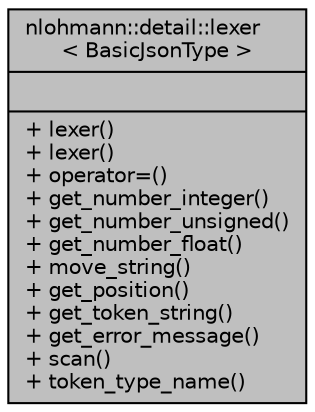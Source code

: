 digraph "nlohmann::detail::lexer&lt; BasicJsonType &gt;"
{
 // INTERACTIVE_SVG=YES
  bgcolor="transparent";
  edge [fontname="Helvetica",fontsize="10",labelfontname="Helvetica",labelfontsize="10"];
  node [fontname="Helvetica",fontsize="10",shape=record];
  Node1 [label="{nlohmann::detail::lexer\l\< BasicJsonType \>\n||+ lexer()\l+ lexer()\l+ operator=()\l+ get_number_integer()\l+ get_number_unsigned()\l+ get_number_float()\l+ move_string()\l+ get_position()\l+ get_token_string()\l+ get_error_message()\l+ scan()\l+ token_type_name()\l}",height=0.2,width=0.4,color="black", fillcolor="grey75", style="filled" fontcolor="black"];
}
